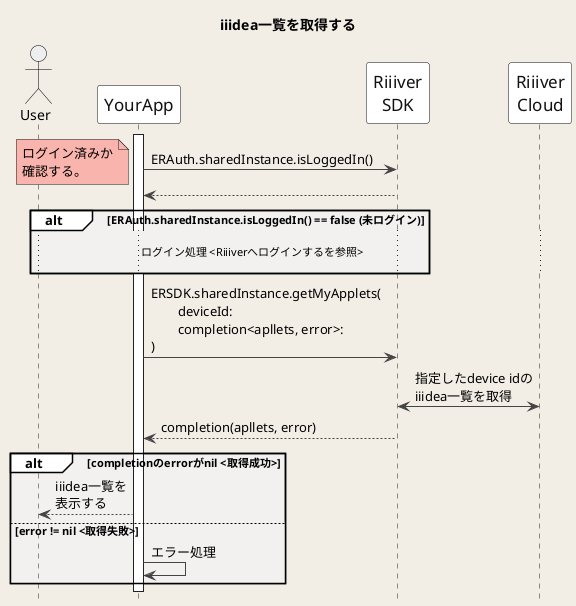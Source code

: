 @startuml
title iiidea一覧を取得する
hide footbox

skinparam DefaultFontName "Noto Sans JP, Helvetica, Arial, Liberation Sans"
skinparam BackgroundColor #F2EEE6
skinparam Shadowing false
skinparam NoteBackgroundColor #F9B5AD
skinparam NodeBorderColor #F26767

skinparam sequence {
ArrowColor #444444
ActorBorderColor Black
LifeLineBorderColor #222222
LifeLineBackgroundColor White
BoxBorderColor #FFFFFF
BoxBackgroundColor #F2fEf6
GroupBackgroundColor #FFFFFF
GroupBodyBackgroundColor #F3F0F0

ParticipantBorderColor #111111
ParticipantBackgroundColor White
ParticipantFontSize 17
ParticipantFontColor #111111
BoundaryBorderColor Gray
ActorBackgroundColor #eeeeee
ActorFontColor Black

}

actor User
participant YourApp as App
participant "Riiiver\nSDK" as ERSDK
participant "Riiiver\nCloud" as Riiiver

activate App

App -> ERSDK: ERAuth.sharedInstance.isLoggedIn()
note left: ログイン済みか\n確認する。
ERSDK --> App:

alt ERAuth.sharedInstance.isLoggedIn() == false (未ログイン)
    ... ログイン処理 <Riiiverへログインするを参照>                           ...
end

App -> ERSDK: ERSDK.sharedInstance.getMyApplets(\n\tdeviceId:\n\tcompletion<apllets, error>:\n)
ERSDK <-> Riiiver: 指定したdevice idの\niiidea一覧を取得
App <-- ERSDK: completion(apllets, error)
alt completionのerrorがnil <取得成功>
    User <-- App: iiidea一覧を\n表示する
else error != nil <取得失敗>
    App -> App: エラー処理
end

@enduml
